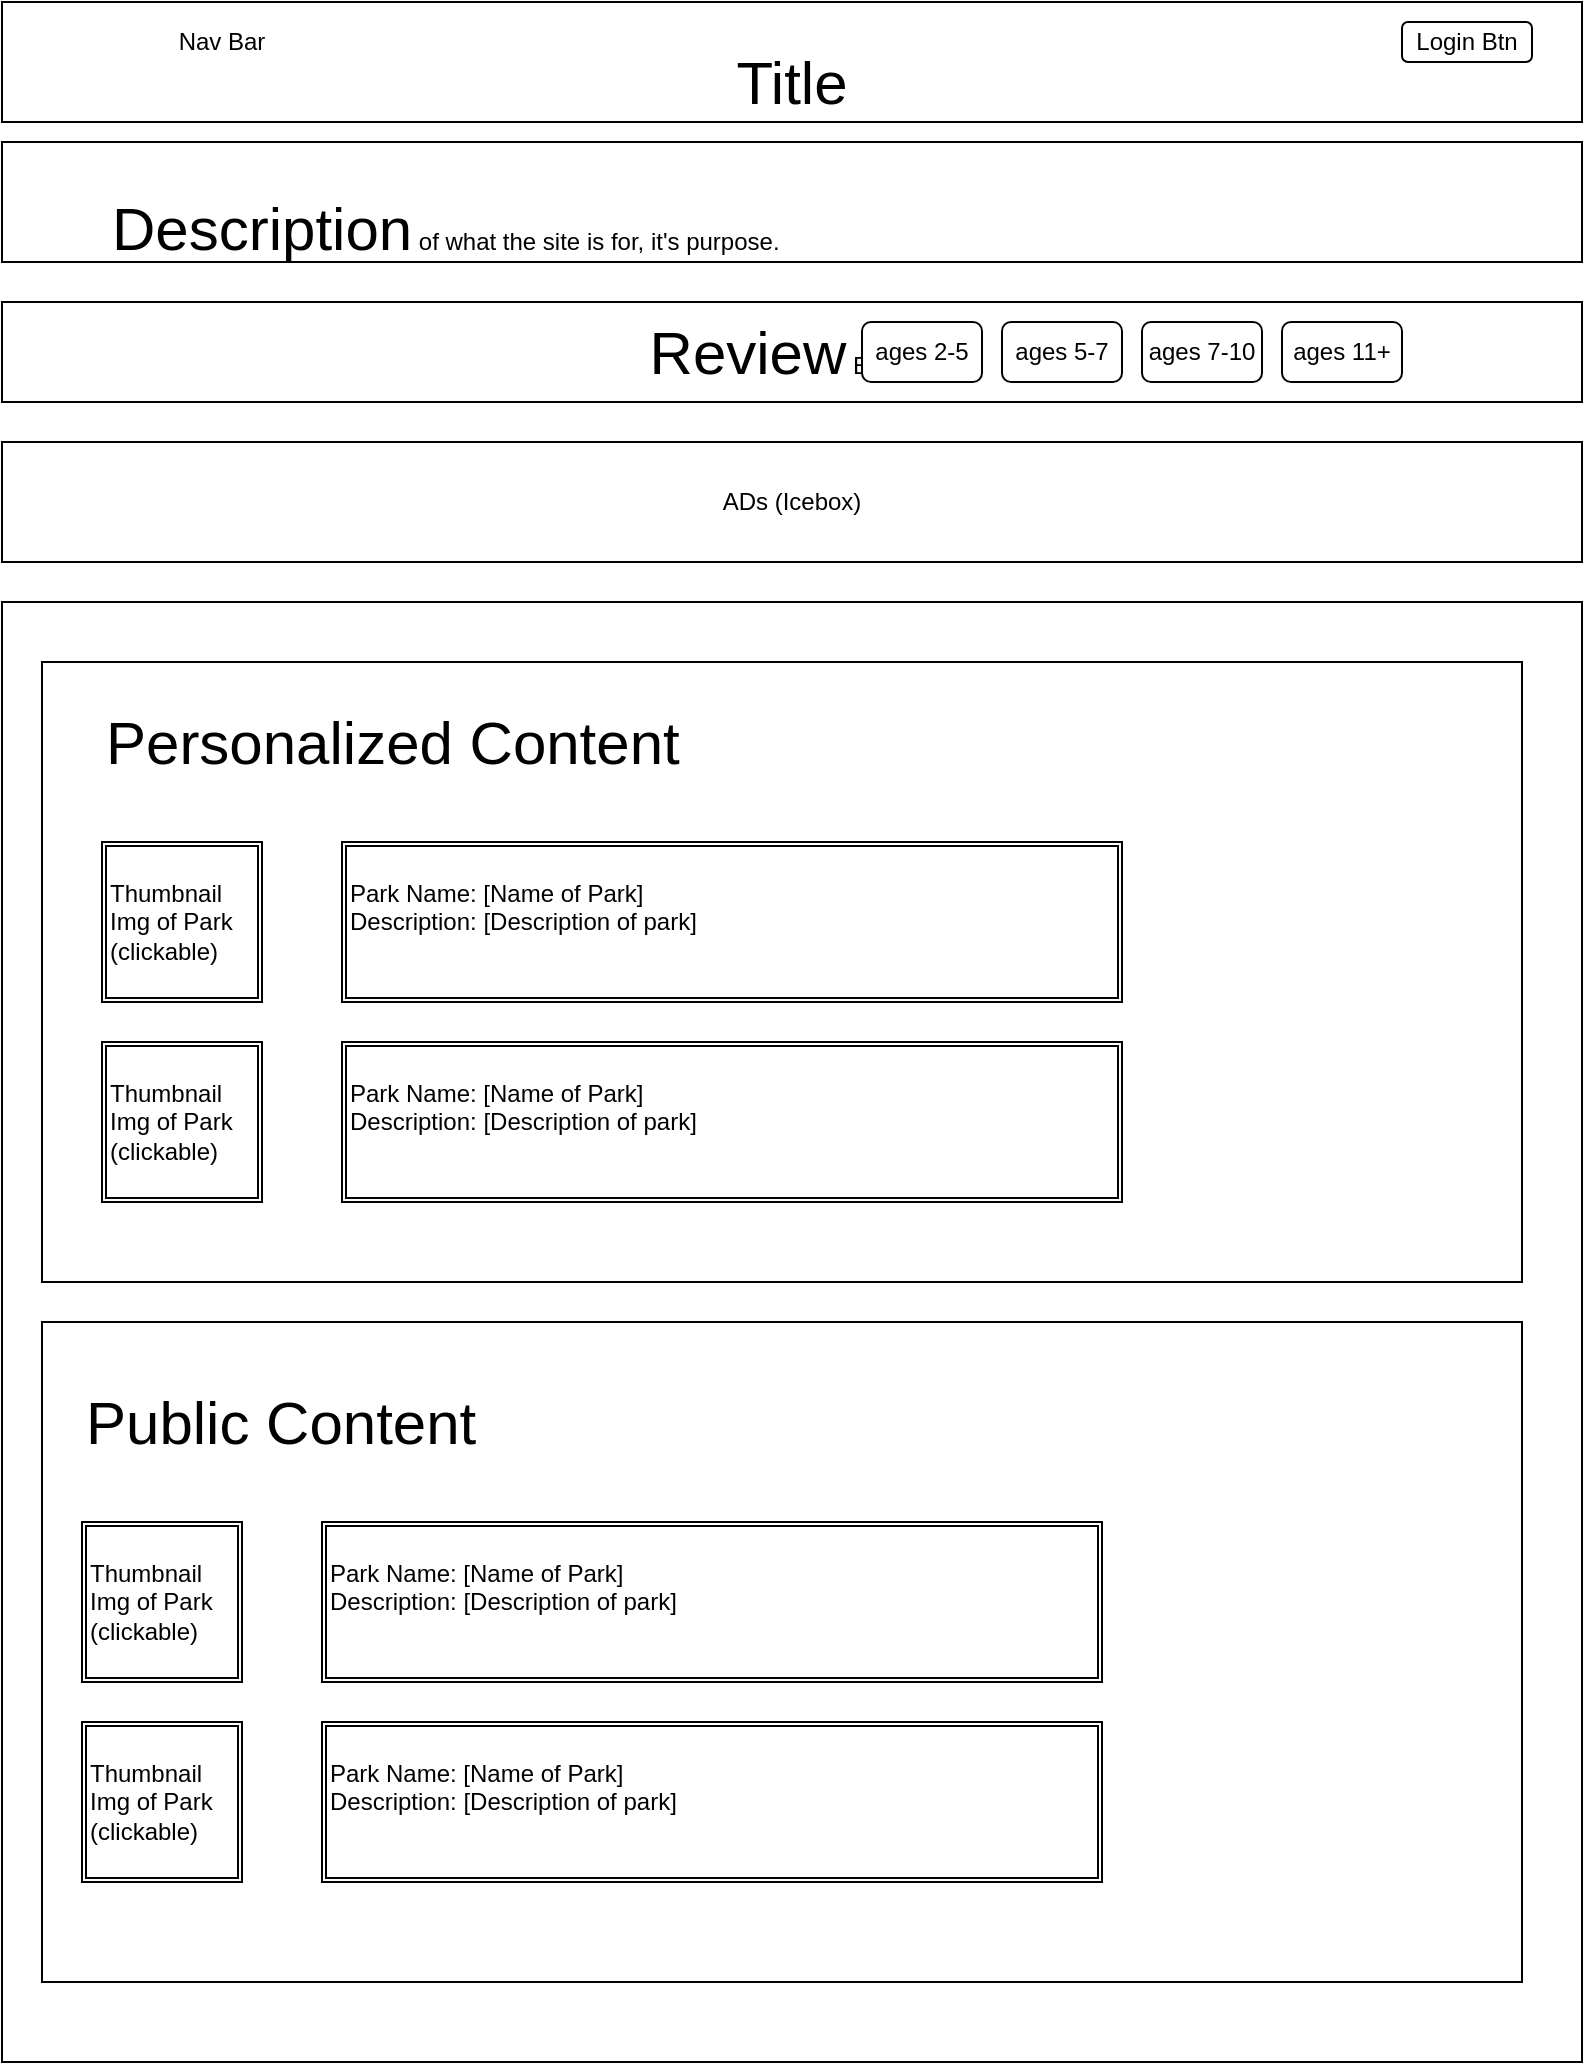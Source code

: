 <mxfile version="10.7.7" type="github"><diagram id="eIqJtcgoAjPy8BAkHkrU" name="Page-1"><mxGraphModel dx="1394" dy="773" grid="1" gridSize="10" guides="1" tooltips="1" connect="1" arrows="1" fold="1" page="1" pageScale="1" pageWidth="850" pageHeight="1100" math="0" shadow="0"><root><mxCell id="0"/><mxCell id="1" parent="0"/><mxCell id="P3dtLUGJmLrNupcICkM0-1" value="" style="rounded=0;whiteSpace=wrap;html=1;" vertex="1" parent="1"><mxGeometry x="20" y="20" width="790" height="60" as="geometry"/></mxCell><mxCell id="P3dtLUGJmLrNupcICkM0-2" value="Nav Bar" style="text;html=1;strokeColor=none;fillColor=none;align=center;verticalAlign=middle;whiteSpace=wrap;rounded=0;" vertex="1" parent="1"><mxGeometry x="70" y="30" width="120" height="20" as="geometry"/></mxCell><mxCell id="P3dtLUGJmLrNupcICkM0-4" value="&lt;font style=&quot;font-size: 30px&quot;&gt;Title&lt;/font&gt;" style="text;html=1;strokeColor=none;fillColor=none;align=center;verticalAlign=middle;whiteSpace=wrap;rounded=0;" vertex="1" parent="1"><mxGeometry x="290" y="50" width="250" height="20" as="geometry"/></mxCell><mxCell id="P3dtLUGJmLrNupcICkM0-5" value="Login Btn" style="rounded=1;whiteSpace=wrap;html=1;" vertex="1" parent="1"><mxGeometry x="720" y="30" width="65" height="20" as="geometry"/></mxCell><mxCell id="P3dtLUGJmLrNupcICkM0-7" value="&lt;font style=&quot;font-size: 30px&quot;&gt;Review&lt;/font&gt; Buttons" style="rounded=0;whiteSpace=wrap;html=1;" vertex="1" parent="1"><mxGeometry x="20" y="170" width="790" height="50" as="geometry"/></mxCell><mxCell id="P3dtLUGJmLrNupcICkM0-8" value="ages 2-5&lt;br&gt;" style="rounded=1;whiteSpace=wrap;html=1;" vertex="1" parent="1"><mxGeometry x="450" y="180" width="60" height="30" as="geometry"/></mxCell><mxCell id="P3dtLUGJmLrNupcICkM0-10" value="ages 5-7&lt;br&gt;" style="rounded=1;whiteSpace=wrap;html=1;" vertex="1" parent="1"><mxGeometry x="520" y="180" width="60" height="30" as="geometry"/></mxCell><mxCell id="P3dtLUGJmLrNupcICkM0-11" value="ages 7-10&lt;br&gt;" style="rounded=1;whiteSpace=wrap;html=1;" vertex="1" parent="1"><mxGeometry x="590" y="180" width="60" height="30" as="geometry"/></mxCell><mxCell id="P3dtLUGJmLrNupcICkM0-12" value="ages 11+&lt;br&gt;" style="rounded=1;whiteSpace=wrap;html=1;" vertex="1" parent="1"><mxGeometry x="660" y="180" width="60" height="30" as="geometry"/></mxCell><mxCell id="P3dtLUGJmLrNupcICkM0-13" value="ADs (Icebox)&lt;br&gt;" style="rounded=0;whiteSpace=wrap;html=1;" vertex="1" parent="1"><mxGeometry x="20" y="240" width="790" height="60" as="geometry"/></mxCell><mxCell id="P3dtLUGJmLrNupcICkM0-14" value="" style="rounded=0;whiteSpace=wrap;html=1;" vertex="1" parent="1"><mxGeometry x="20" y="320" width="790" height="730" as="geometry"/></mxCell><mxCell id="P3dtLUGJmLrNupcICkM0-16" value="" style="rounded=0;whiteSpace=wrap;html=1;" vertex="1" parent="1"><mxGeometry x="20" y="90" width="790" height="60" as="geometry"/></mxCell><mxCell id="P3dtLUGJmLrNupcICkM0-6" value="&lt;font style=&quot;font-size: 30px&quot;&gt;&lt;br&gt;Description&lt;/font&gt; of what the site is for, it's purpose.&lt;br&gt;" style="text;html=1;strokeColor=none;fillColor=none;spacing=5;spacingTop=-20;whiteSpace=wrap;overflow=hidden;rounded=0;" vertex="1" parent="1"><mxGeometry x="70" y="90" width="640" height="60" as="geometry"/></mxCell><mxCell id="P3dtLUGJmLrNupcICkM0-17" value="" style="rounded=0;whiteSpace=wrap;html=1;" vertex="1" parent="1"><mxGeometry x="40" y="350" width="740" height="310" as="geometry"/></mxCell><mxCell id="P3dtLUGJmLrNupcICkM0-18" value="" style="rounded=0;whiteSpace=wrap;html=1;" vertex="1" parent="1"><mxGeometry x="40" y="680" width="740" height="330" as="geometry"/></mxCell><mxCell id="P3dtLUGJmLrNupcICkM0-19" value="&lt;div style=&quot;text-align: left&quot;&gt;&lt;span style=&quot;font-size: 30px&quot;&gt;Public Content&lt;/span&gt;&lt;/div&gt;" style="text;html=1;strokeColor=none;fillColor=none;align=left;verticalAlign=middle;whiteSpace=wrap;rounded=0;" vertex="1" parent="1"><mxGeometry x="60" y="720" width="380" height="20" as="geometry"/></mxCell><mxCell id="P3dtLUGJmLrNupcICkM0-20" value="&lt;font style=&quot;font-size: 30px&quot;&gt;Personalized Content&lt;br&gt;&lt;/font&gt;" style="text;html=1;strokeColor=none;fillColor=none;align=left;verticalAlign=middle;whiteSpace=wrap;rounded=0;" vertex="1" parent="1"><mxGeometry x="70" y="380" width="380" height="20" as="geometry"/></mxCell><mxCell id="P3dtLUGJmLrNupcICkM0-23" value="Thumbnail Img of Park (clickable)&lt;br&gt;" style="shape=ext;double=1;whiteSpace=wrap;html=1;aspect=fixed;align=left;" vertex="1" parent="1"><mxGeometry x="70" y="440" width="80" height="80" as="geometry"/></mxCell><mxCell id="P3dtLUGJmLrNupcICkM0-24" value="Park Name: [Name of Park]&lt;br&gt;Description: [Description of park]&lt;br&gt;&lt;br&gt;" style="shape=ext;double=1;rounded=0;whiteSpace=wrap;html=1;align=left;" vertex="1" parent="1"><mxGeometry x="190" y="440" width="390" height="80" as="geometry"/></mxCell><mxCell id="P3dtLUGJmLrNupcICkM0-25" value="Thumbnail Img of Park (clickable)&lt;br&gt;" style="shape=ext;double=1;whiteSpace=wrap;html=1;aspect=fixed;align=left;" vertex="1" parent="1"><mxGeometry x="60" y="780" width="80" height="80" as="geometry"/></mxCell><mxCell id="P3dtLUGJmLrNupcICkM0-26" value="Park Name: [Name of Park]&lt;br&gt;Description: [Description of park]&lt;br&gt;&lt;br&gt;" style="shape=ext;double=1;rounded=0;whiteSpace=wrap;html=1;align=left;" vertex="1" parent="1"><mxGeometry x="180" y="780" width="390" height="80" as="geometry"/></mxCell><mxCell id="P3dtLUGJmLrNupcICkM0-27" value="Thumbnail Img of Park (clickable)&lt;br&gt;" style="shape=ext;double=1;whiteSpace=wrap;html=1;aspect=fixed;align=left;" vertex="1" parent="1"><mxGeometry x="70" y="540" width="80" height="80" as="geometry"/></mxCell><mxCell id="P3dtLUGJmLrNupcICkM0-28" value="Park Name: [Name of Park]&lt;br&gt;Description: [Description of park]&lt;br&gt;&lt;br&gt;" style="shape=ext;double=1;rounded=0;whiteSpace=wrap;html=1;align=left;" vertex="1" parent="1"><mxGeometry x="190" y="540" width="390" height="80" as="geometry"/></mxCell><mxCell id="P3dtLUGJmLrNupcICkM0-29" value="Thumbnail Img of Park (clickable)&lt;br&gt;" style="shape=ext;double=1;whiteSpace=wrap;html=1;aspect=fixed;align=left;" vertex="1" parent="1"><mxGeometry x="60" y="880" width="80" height="80" as="geometry"/></mxCell><mxCell id="P3dtLUGJmLrNupcICkM0-30" value="Park Name: [Name of Park]&lt;br&gt;Description: [Description of park]&lt;br&gt;&lt;br&gt;" style="shape=ext;double=1;rounded=0;whiteSpace=wrap;html=1;align=left;" vertex="1" parent="1"><mxGeometry x="180" y="880" width="390" height="80" as="geometry"/></mxCell></root></mxGraphModel></diagram></mxfile>